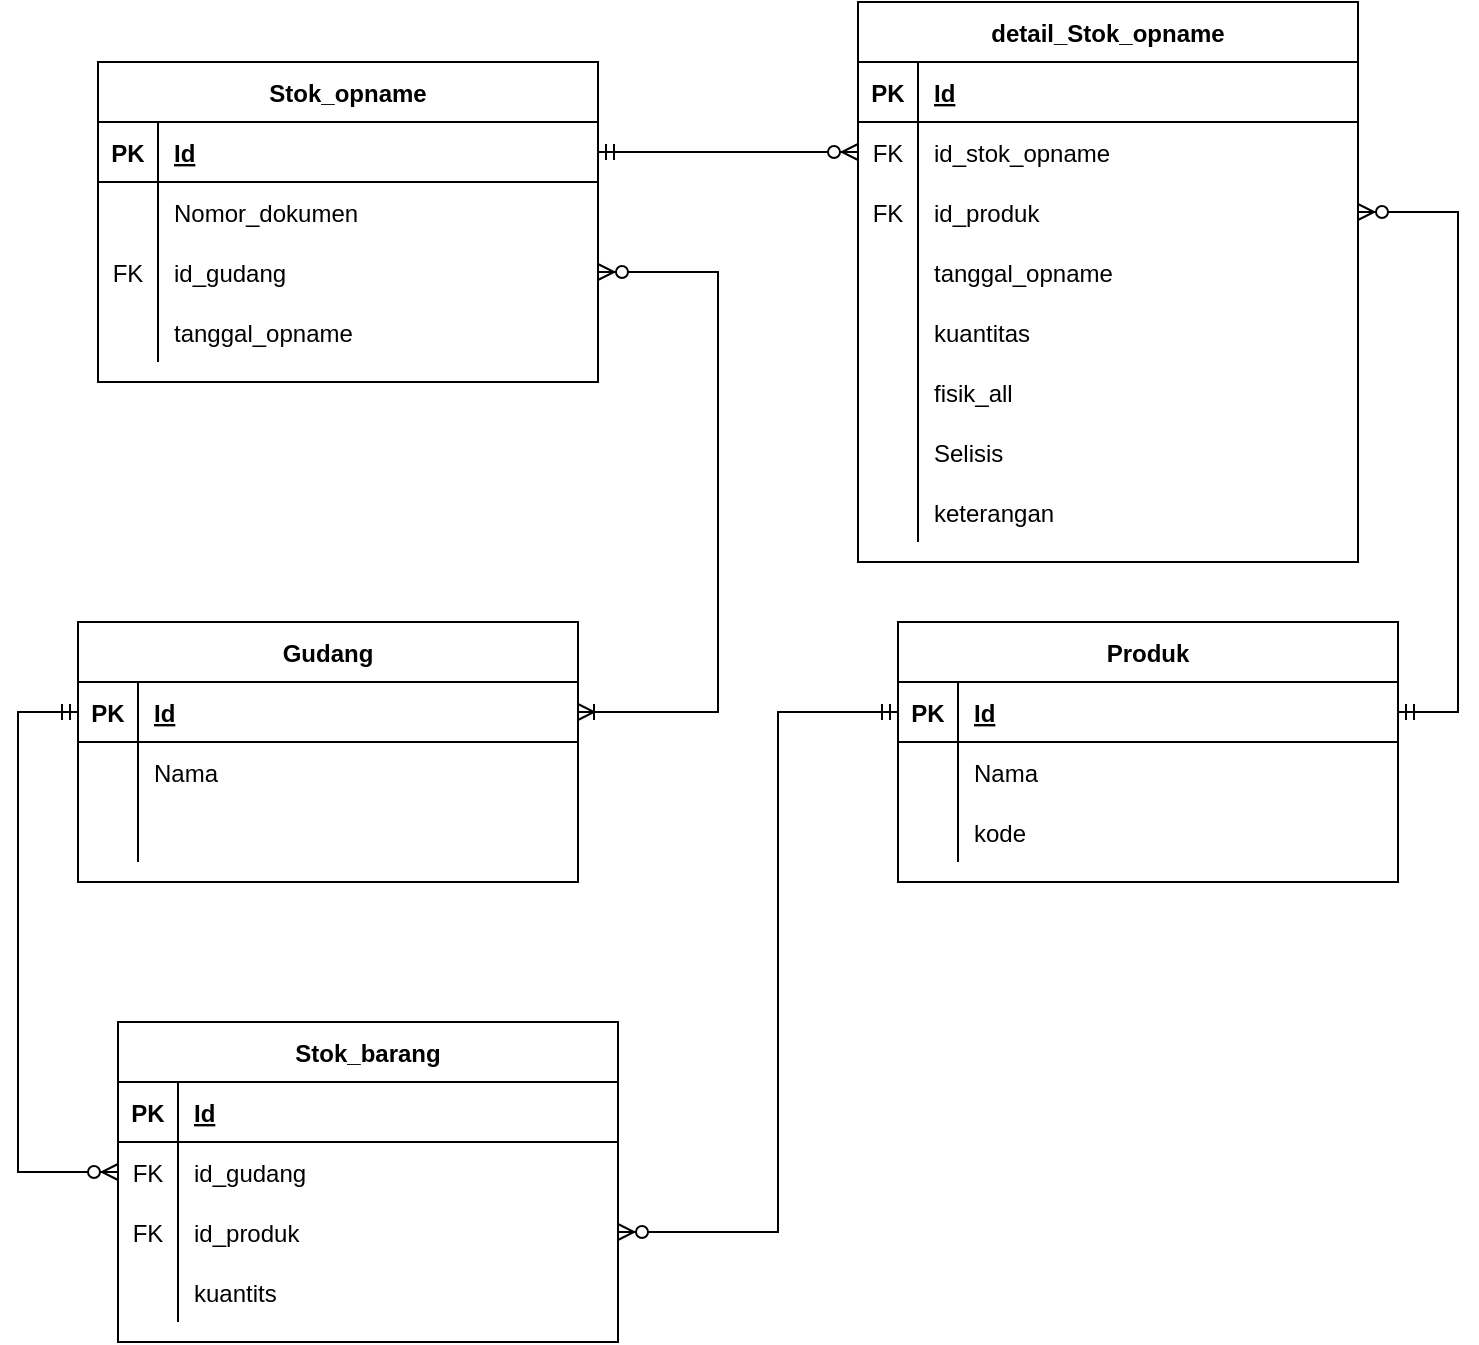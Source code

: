 <mxfile version="24.7.7">
  <diagram id="R2lEEEUBdFMjLlhIrx00" name="Page-1">
    <mxGraphModel dx="1257" dy="1720" grid="1" gridSize="10" guides="1" tooltips="1" connect="1" arrows="1" fold="1" page="1" pageScale="1" pageWidth="850" pageHeight="1100" math="0" shadow="0" extFonts="Permanent Marker^https://fonts.googleapis.com/css?family=Permanent+Marker">
      <root>
        <mxCell id="0" />
        <mxCell id="1" parent="0" />
        <mxCell id="C-vyLk0tnHw3VtMMgP7b-23" value="Gudang" style="shape=table;startSize=30;container=1;collapsible=1;childLayout=tableLayout;fixedRows=1;rowLines=0;fontStyle=1;align=center;resizeLast=1;" parent="1" vertex="1">
          <mxGeometry x="90" y="120" width="250" height="130" as="geometry" />
        </mxCell>
        <mxCell id="C-vyLk0tnHw3VtMMgP7b-24" value="" style="shape=partialRectangle;collapsible=0;dropTarget=0;pointerEvents=0;fillColor=none;points=[[0,0.5],[1,0.5]];portConstraint=eastwest;top=0;left=0;right=0;bottom=1;" parent="C-vyLk0tnHw3VtMMgP7b-23" vertex="1">
          <mxGeometry y="30" width="250" height="30" as="geometry" />
        </mxCell>
        <mxCell id="C-vyLk0tnHw3VtMMgP7b-25" value="PK" style="shape=partialRectangle;overflow=hidden;connectable=0;fillColor=none;top=0;left=0;bottom=0;right=0;fontStyle=1;" parent="C-vyLk0tnHw3VtMMgP7b-24" vertex="1">
          <mxGeometry width="30" height="30" as="geometry">
            <mxRectangle width="30" height="30" as="alternateBounds" />
          </mxGeometry>
        </mxCell>
        <mxCell id="C-vyLk0tnHw3VtMMgP7b-26" value="Id" style="shape=partialRectangle;overflow=hidden;connectable=0;fillColor=none;top=0;left=0;bottom=0;right=0;align=left;spacingLeft=6;fontStyle=5;" parent="C-vyLk0tnHw3VtMMgP7b-24" vertex="1">
          <mxGeometry x="30" width="220" height="30" as="geometry">
            <mxRectangle width="220" height="30" as="alternateBounds" />
          </mxGeometry>
        </mxCell>
        <mxCell id="C-vyLk0tnHw3VtMMgP7b-27" value="" style="shape=partialRectangle;collapsible=0;dropTarget=0;pointerEvents=0;fillColor=none;points=[[0,0.5],[1,0.5]];portConstraint=eastwest;top=0;left=0;right=0;bottom=0;" parent="C-vyLk0tnHw3VtMMgP7b-23" vertex="1">
          <mxGeometry y="60" width="250" height="30" as="geometry" />
        </mxCell>
        <mxCell id="C-vyLk0tnHw3VtMMgP7b-28" value="" style="shape=partialRectangle;overflow=hidden;connectable=0;fillColor=none;top=0;left=0;bottom=0;right=0;" parent="C-vyLk0tnHw3VtMMgP7b-27" vertex="1">
          <mxGeometry width="30" height="30" as="geometry">
            <mxRectangle width="30" height="30" as="alternateBounds" />
          </mxGeometry>
        </mxCell>
        <mxCell id="C-vyLk0tnHw3VtMMgP7b-29" value="Nama" style="shape=partialRectangle;overflow=hidden;connectable=0;fillColor=none;top=0;left=0;bottom=0;right=0;align=left;spacingLeft=6;" parent="C-vyLk0tnHw3VtMMgP7b-27" vertex="1">
          <mxGeometry x="30" width="220" height="30" as="geometry">
            <mxRectangle width="220" height="30" as="alternateBounds" />
          </mxGeometry>
        </mxCell>
        <mxCell id="f6htl8Hba9WtBbeBFPID-1" style="shape=partialRectangle;collapsible=0;dropTarget=0;pointerEvents=0;fillColor=none;points=[[0,0.5],[1,0.5]];portConstraint=eastwest;top=0;left=0;right=0;bottom=0;" vertex="1" parent="C-vyLk0tnHw3VtMMgP7b-23">
          <mxGeometry y="90" width="250" height="30" as="geometry" />
        </mxCell>
        <mxCell id="f6htl8Hba9WtBbeBFPID-2" style="shape=partialRectangle;overflow=hidden;connectable=0;fillColor=none;top=0;left=0;bottom=0;right=0;" vertex="1" parent="f6htl8Hba9WtBbeBFPID-1">
          <mxGeometry width="30" height="30" as="geometry">
            <mxRectangle width="30" height="30" as="alternateBounds" />
          </mxGeometry>
        </mxCell>
        <mxCell id="f6htl8Hba9WtBbeBFPID-3" style="shape=partialRectangle;overflow=hidden;connectable=0;fillColor=none;top=0;left=0;bottom=0;right=0;align=left;spacingLeft=6;" vertex="1" parent="f6htl8Hba9WtBbeBFPID-1">
          <mxGeometry x="30" width="220" height="30" as="geometry">
            <mxRectangle width="220" height="30" as="alternateBounds" />
          </mxGeometry>
        </mxCell>
        <mxCell id="f6htl8Hba9WtBbeBFPID-4" value="Produk" style="shape=table;startSize=30;container=1;collapsible=1;childLayout=tableLayout;fixedRows=1;rowLines=0;fontStyle=1;align=center;resizeLast=1;" vertex="1" parent="1">
          <mxGeometry x="500" y="120" width="250" height="130" as="geometry" />
        </mxCell>
        <mxCell id="f6htl8Hba9WtBbeBFPID-5" value="" style="shape=partialRectangle;collapsible=0;dropTarget=0;pointerEvents=0;fillColor=none;points=[[0,0.5],[1,0.5]];portConstraint=eastwest;top=0;left=0;right=0;bottom=1;" vertex="1" parent="f6htl8Hba9WtBbeBFPID-4">
          <mxGeometry y="30" width="250" height="30" as="geometry" />
        </mxCell>
        <mxCell id="f6htl8Hba9WtBbeBFPID-6" value="PK" style="shape=partialRectangle;overflow=hidden;connectable=0;fillColor=none;top=0;left=0;bottom=0;right=0;fontStyle=1;" vertex="1" parent="f6htl8Hba9WtBbeBFPID-5">
          <mxGeometry width="30" height="30" as="geometry">
            <mxRectangle width="30" height="30" as="alternateBounds" />
          </mxGeometry>
        </mxCell>
        <mxCell id="f6htl8Hba9WtBbeBFPID-7" value="Id" style="shape=partialRectangle;overflow=hidden;connectable=0;fillColor=none;top=0;left=0;bottom=0;right=0;align=left;spacingLeft=6;fontStyle=5;" vertex="1" parent="f6htl8Hba9WtBbeBFPID-5">
          <mxGeometry x="30" width="220" height="30" as="geometry">
            <mxRectangle width="220" height="30" as="alternateBounds" />
          </mxGeometry>
        </mxCell>
        <mxCell id="f6htl8Hba9WtBbeBFPID-8" value="" style="shape=partialRectangle;collapsible=0;dropTarget=0;pointerEvents=0;fillColor=none;points=[[0,0.5],[1,0.5]];portConstraint=eastwest;top=0;left=0;right=0;bottom=0;" vertex="1" parent="f6htl8Hba9WtBbeBFPID-4">
          <mxGeometry y="60" width="250" height="30" as="geometry" />
        </mxCell>
        <mxCell id="f6htl8Hba9WtBbeBFPID-9" value="" style="shape=partialRectangle;overflow=hidden;connectable=0;fillColor=none;top=0;left=0;bottom=0;right=0;" vertex="1" parent="f6htl8Hba9WtBbeBFPID-8">
          <mxGeometry width="30" height="30" as="geometry">
            <mxRectangle width="30" height="30" as="alternateBounds" />
          </mxGeometry>
        </mxCell>
        <mxCell id="f6htl8Hba9WtBbeBFPID-10" value="Nama" style="shape=partialRectangle;overflow=hidden;connectable=0;fillColor=none;top=0;left=0;bottom=0;right=0;align=left;spacingLeft=6;" vertex="1" parent="f6htl8Hba9WtBbeBFPID-8">
          <mxGeometry x="30" width="220" height="30" as="geometry">
            <mxRectangle width="220" height="30" as="alternateBounds" />
          </mxGeometry>
        </mxCell>
        <mxCell id="f6htl8Hba9WtBbeBFPID-11" style="shape=partialRectangle;collapsible=0;dropTarget=0;pointerEvents=0;fillColor=none;points=[[0,0.5],[1,0.5]];portConstraint=eastwest;top=0;left=0;right=0;bottom=0;" vertex="1" parent="f6htl8Hba9WtBbeBFPID-4">
          <mxGeometry y="90" width="250" height="30" as="geometry" />
        </mxCell>
        <mxCell id="f6htl8Hba9WtBbeBFPID-12" style="shape=partialRectangle;overflow=hidden;connectable=0;fillColor=none;top=0;left=0;bottom=0;right=0;" vertex="1" parent="f6htl8Hba9WtBbeBFPID-11">
          <mxGeometry width="30" height="30" as="geometry">
            <mxRectangle width="30" height="30" as="alternateBounds" />
          </mxGeometry>
        </mxCell>
        <mxCell id="f6htl8Hba9WtBbeBFPID-13" value="kode" style="shape=partialRectangle;overflow=hidden;connectable=0;fillColor=none;top=0;left=0;bottom=0;right=0;align=left;spacingLeft=6;" vertex="1" parent="f6htl8Hba9WtBbeBFPID-11">
          <mxGeometry x="30" width="220" height="30" as="geometry">
            <mxRectangle width="220" height="30" as="alternateBounds" />
          </mxGeometry>
        </mxCell>
        <mxCell id="f6htl8Hba9WtBbeBFPID-14" value="Stok_barang" style="shape=table;startSize=30;container=1;collapsible=1;childLayout=tableLayout;fixedRows=1;rowLines=0;fontStyle=1;align=center;resizeLast=1;" vertex="1" parent="1">
          <mxGeometry x="110" y="320" width="250" height="160" as="geometry" />
        </mxCell>
        <mxCell id="f6htl8Hba9WtBbeBFPID-15" value="" style="shape=partialRectangle;collapsible=0;dropTarget=0;pointerEvents=0;fillColor=none;points=[[0,0.5],[1,0.5]];portConstraint=eastwest;top=0;left=0;right=0;bottom=1;" vertex="1" parent="f6htl8Hba9WtBbeBFPID-14">
          <mxGeometry y="30" width="250" height="30" as="geometry" />
        </mxCell>
        <mxCell id="f6htl8Hba9WtBbeBFPID-16" value="PK" style="shape=partialRectangle;overflow=hidden;connectable=0;fillColor=none;top=0;left=0;bottom=0;right=0;fontStyle=1;" vertex="1" parent="f6htl8Hba9WtBbeBFPID-15">
          <mxGeometry width="30" height="30" as="geometry">
            <mxRectangle width="30" height="30" as="alternateBounds" />
          </mxGeometry>
        </mxCell>
        <mxCell id="f6htl8Hba9WtBbeBFPID-17" value="Id" style="shape=partialRectangle;overflow=hidden;connectable=0;fillColor=none;top=0;left=0;bottom=0;right=0;align=left;spacingLeft=6;fontStyle=5;" vertex="1" parent="f6htl8Hba9WtBbeBFPID-15">
          <mxGeometry x="30" width="220" height="30" as="geometry">
            <mxRectangle width="220" height="30" as="alternateBounds" />
          </mxGeometry>
        </mxCell>
        <mxCell id="f6htl8Hba9WtBbeBFPID-18" value="" style="shape=partialRectangle;collapsible=0;dropTarget=0;pointerEvents=0;fillColor=none;points=[[0,0.5],[1,0.5]];portConstraint=eastwest;top=0;left=0;right=0;bottom=0;" vertex="1" parent="f6htl8Hba9WtBbeBFPID-14">
          <mxGeometry y="60" width="250" height="30" as="geometry" />
        </mxCell>
        <mxCell id="f6htl8Hba9WtBbeBFPID-19" value="FK" style="shape=partialRectangle;overflow=hidden;connectable=0;fillColor=none;top=0;left=0;bottom=0;right=0;" vertex="1" parent="f6htl8Hba9WtBbeBFPID-18">
          <mxGeometry width="30" height="30" as="geometry">
            <mxRectangle width="30" height="30" as="alternateBounds" />
          </mxGeometry>
        </mxCell>
        <mxCell id="f6htl8Hba9WtBbeBFPID-20" value="id_gudang" style="shape=partialRectangle;overflow=hidden;connectable=0;fillColor=none;top=0;left=0;bottom=0;right=0;align=left;spacingLeft=6;" vertex="1" parent="f6htl8Hba9WtBbeBFPID-18">
          <mxGeometry x="30" width="220" height="30" as="geometry">
            <mxRectangle width="220" height="30" as="alternateBounds" />
          </mxGeometry>
        </mxCell>
        <mxCell id="f6htl8Hba9WtBbeBFPID-21" style="shape=partialRectangle;collapsible=0;dropTarget=0;pointerEvents=0;fillColor=none;points=[[0,0.5],[1,0.5]];portConstraint=eastwest;top=0;left=0;right=0;bottom=0;" vertex="1" parent="f6htl8Hba9WtBbeBFPID-14">
          <mxGeometry y="90" width="250" height="30" as="geometry" />
        </mxCell>
        <mxCell id="f6htl8Hba9WtBbeBFPID-22" value="FK" style="shape=partialRectangle;overflow=hidden;connectable=0;fillColor=none;top=0;left=0;bottom=0;right=0;" vertex="1" parent="f6htl8Hba9WtBbeBFPID-21">
          <mxGeometry width="30" height="30" as="geometry">
            <mxRectangle width="30" height="30" as="alternateBounds" />
          </mxGeometry>
        </mxCell>
        <mxCell id="f6htl8Hba9WtBbeBFPID-23" value="id_produk" style="shape=partialRectangle;overflow=hidden;connectable=0;fillColor=none;top=0;left=0;bottom=0;right=0;align=left;spacingLeft=6;" vertex="1" parent="f6htl8Hba9WtBbeBFPID-21">
          <mxGeometry x="30" width="220" height="30" as="geometry">
            <mxRectangle width="220" height="30" as="alternateBounds" />
          </mxGeometry>
        </mxCell>
        <mxCell id="f6htl8Hba9WtBbeBFPID-24" style="shape=partialRectangle;collapsible=0;dropTarget=0;pointerEvents=0;fillColor=none;points=[[0,0.5],[1,0.5]];portConstraint=eastwest;top=0;left=0;right=0;bottom=0;" vertex="1" parent="f6htl8Hba9WtBbeBFPID-14">
          <mxGeometry y="120" width="250" height="30" as="geometry" />
        </mxCell>
        <mxCell id="f6htl8Hba9WtBbeBFPID-25" style="shape=partialRectangle;overflow=hidden;connectable=0;fillColor=none;top=0;left=0;bottom=0;right=0;" vertex="1" parent="f6htl8Hba9WtBbeBFPID-24">
          <mxGeometry width="30" height="30" as="geometry">
            <mxRectangle width="30" height="30" as="alternateBounds" />
          </mxGeometry>
        </mxCell>
        <mxCell id="f6htl8Hba9WtBbeBFPID-26" value="kuantits" style="shape=partialRectangle;overflow=hidden;connectable=0;fillColor=none;top=0;left=0;bottom=0;right=0;align=left;spacingLeft=6;" vertex="1" parent="f6htl8Hba9WtBbeBFPID-24">
          <mxGeometry x="30" width="220" height="30" as="geometry">
            <mxRectangle width="220" height="30" as="alternateBounds" />
          </mxGeometry>
        </mxCell>
        <mxCell id="f6htl8Hba9WtBbeBFPID-27" value="Stok_opname" style="shape=table;startSize=30;container=1;collapsible=1;childLayout=tableLayout;fixedRows=1;rowLines=0;fontStyle=1;align=center;resizeLast=1;" vertex="1" parent="1">
          <mxGeometry x="100" y="-160" width="250" height="160" as="geometry" />
        </mxCell>
        <mxCell id="f6htl8Hba9WtBbeBFPID-28" value="" style="shape=partialRectangle;collapsible=0;dropTarget=0;pointerEvents=0;fillColor=none;points=[[0,0.5],[1,0.5]];portConstraint=eastwest;top=0;left=0;right=0;bottom=1;" vertex="1" parent="f6htl8Hba9WtBbeBFPID-27">
          <mxGeometry y="30" width="250" height="30" as="geometry" />
        </mxCell>
        <mxCell id="f6htl8Hba9WtBbeBFPID-29" value="PK" style="shape=partialRectangle;overflow=hidden;connectable=0;fillColor=none;top=0;left=0;bottom=0;right=0;fontStyle=1;" vertex="1" parent="f6htl8Hba9WtBbeBFPID-28">
          <mxGeometry width="30" height="30" as="geometry">
            <mxRectangle width="30" height="30" as="alternateBounds" />
          </mxGeometry>
        </mxCell>
        <mxCell id="f6htl8Hba9WtBbeBFPID-30" value="Id" style="shape=partialRectangle;overflow=hidden;connectable=0;fillColor=none;top=0;left=0;bottom=0;right=0;align=left;spacingLeft=6;fontStyle=5;" vertex="1" parent="f6htl8Hba9WtBbeBFPID-28">
          <mxGeometry x="30" width="220" height="30" as="geometry">
            <mxRectangle width="220" height="30" as="alternateBounds" />
          </mxGeometry>
        </mxCell>
        <mxCell id="f6htl8Hba9WtBbeBFPID-31" value="" style="shape=partialRectangle;collapsible=0;dropTarget=0;pointerEvents=0;fillColor=none;points=[[0,0.5],[1,0.5]];portConstraint=eastwest;top=0;left=0;right=0;bottom=0;" vertex="1" parent="f6htl8Hba9WtBbeBFPID-27">
          <mxGeometry y="60" width="250" height="30" as="geometry" />
        </mxCell>
        <mxCell id="f6htl8Hba9WtBbeBFPID-32" value="" style="shape=partialRectangle;overflow=hidden;connectable=0;fillColor=none;top=0;left=0;bottom=0;right=0;" vertex="1" parent="f6htl8Hba9WtBbeBFPID-31">
          <mxGeometry width="30" height="30" as="geometry">
            <mxRectangle width="30" height="30" as="alternateBounds" />
          </mxGeometry>
        </mxCell>
        <mxCell id="f6htl8Hba9WtBbeBFPID-33" value="Nomor_dokumen" style="shape=partialRectangle;overflow=hidden;connectable=0;fillColor=none;top=0;left=0;bottom=0;right=0;align=left;spacingLeft=6;" vertex="1" parent="f6htl8Hba9WtBbeBFPID-31">
          <mxGeometry x="30" width="220" height="30" as="geometry">
            <mxRectangle width="220" height="30" as="alternateBounds" />
          </mxGeometry>
        </mxCell>
        <mxCell id="f6htl8Hba9WtBbeBFPID-34" style="shape=partialRectangle;collapsible=0;dropTarget=0;pointerEvents=0;fillColor=none;points=[[0,0.5],[1,0.5]];portConstraint=eastwest;top=0;left=0;right=0;bottom=0;" vertex="1" parent="f6htl8Hba9WtBbeBFPID-27">
          <mxGeometry y="90" width="250" height="30" as="geometry" />
        </mxCell>
        <mxCell id="f6htl8Hba9WtBbeBFPID-35" value="FK" style="shape=partialRectangle;overflow=hidden;connectable=0;fillColor=none;top=0;left=0;bottom=0;right=0;" vertex="1" parent="f6htl8Hba9WtBbeBFPID-34">
          <mxGeometry width="30" height="30" as="geometry">
            <mxRectangle width="30" height="30" as="alternateBounds" />
          </mxGeometry>
        </mxCell>
        <mxCell id="f6htl8Hba9WtBbeBFPID-36" value="id_gudang" style="shape=partialRectangle;overflow=hidden;connectable=0;fillColor=none;top=0;left=0;bottom=0;right=0;align=left;spacingLeft=6;" vertex="1" parent="f6htl8Hba9WtBbeBFPID-34">
          <mxGeometry x="30" width="220" height="30" as="geometry">
            <mxRectangle width="220" height="30" as="alternateBounds" />
          </mxGeometry>
        </mxCell>
        <mxCell id="f6htl8Hba9WtBbeBFPID-37" style="shape=partialRectangle;collapsible=0;dropTarget=0;pointerEvents=0;fillColor=none;points=[[0,0.5],[1,0.5]];portConstraint=eastwest;top=0;left=0;right=0;bottom=0;" vertex="1" parent="f6htl8Hba9WtBbeBFPID-27">
          <mxGeometry y="120" width="250" height="30" as="geometry" />
        </mxCell>
        <mxCell id="f6htl8Hba9WtBbeBFPID-38" style="shape=partialRectangle;overflow=hidden;connectable=0;fillColor=none;top=0;left=0;bottom=0;right=0;" vertex="1" parent="f6htl8Hba9WtBbeBFPID-37">
          <mxGeometry width="30" height="30" as="geometry">
            <mxRectangle width="30" height="30" as="alternateBounds" />
          </mxGeometry>
        </mxCell>
        <mxCell id="f6htl8Hba9WtBbeBFPID-39" value="tanggal_opname" style="shape=partialRectangle;overflow=hidden;connectable=0;fillColor=none;top=0;left=0;bottom=0;right=0;align=left;spacingLeft=6;" vertex="1" parent="f6htl8Hba9WtBbeBFPID-37">
          <mxGeometry x="30" width="220" height="30" as="geometry">
            <mxRectangle width="220" height="30" as="alternateBounds" />
          </mxGeometry>
        </mxCell>
        <mxCell id="f6htl8Hba9WtBbeBFPID-40" value="detail_Stok_opname" style="shape=table;startSize=30;container=1;collapsible=1;childLayout=tableLayout;fixedRows=1;rowLines=0;fontStyle=1;align=center;resizeLast=1;" vertex="1" parent="1">
          <mxGeometry x="480" y="-190" width="250" height="280" as="geometry" />
        </mxCell>
        <mxCell id="f6htl8Hba9WtBbeBFPID-41" value="" style="shape=partialRectangle;collapsible=0;dropTarget=0;pointerEvents=0;fillColor=none;points=[[0,0.5],[1,0.5]];portConstraint=eastwest;top=0;left=0;right=0;bottom=1;" vertex="1" parent="f6htl8Hba9WtBbeBFPID-40">
          <mxGeometry y="30" width="250" height="30" as="geometry" />
        </mxCell>
        <mxCell id="f6htl8Hba9WtBbeBFPID-42" value="PK" style="shape=partialRectangle;overflow=hidden;connectable=0;fillColor=none;top=0;left=0;bottom=0;right=0;fontStyle=1;" vertex="1" parent="f6htl8Hba9WtBbeBFPID-41">
          <mxGeometry width="30" height="30" as="geometry">
            <mxRectangle width="30" height="30" as="alternateBounds" />
          </mxGeometry>
        </mxCell>
        <mxCell id="f6htl8Hba9WtBbeBFPID-43" value="Id" style="shape=partialRectangle;overflow=hidden;connectable=0;fillColor=none;top=0;left=0;bottom=0;right=0;align=left;spacingLeft=6;fontStyle=5;" vertex="1" parent="f6htl8Hba9WtBbeBFPID-41">
          <mxGeometry x="30" width="220" height="30" as="geometry">
            <mxRectangle width="220" height="30" as="alternateBounds" />
          </mxGeometry>
        </mxCell>
        <mxCell id="f6htl8Hba9WtBbeBFPID-44" value="" style="shape=partialRectangle;collapsible=0;dropTarget=0;pointerEvents=0;fillColor=none;points=[[0,0.5],[1,0.5]];portConstraint=eastwest;top=0;left=0;right=0;bottom=0;" vertex="1" parent="f6htl8Hba9WtBbeBFPID-40">
          <mxGeometry y="60" width="250" height="30" as="geometry" />
        </mxCell>
        <mxCell id="f6htl8Hba9WtBbeBFPID-45" value="FK" style="shape=partialRectangle;overflow=hidden;connectable=0;fillColor=none;top=0;left=0;bottom=0;right=0;" vertex="1" parent="f6htl8Hba9WtBbeBFPID-44">
          <mxGeometry width="30" height="30" as="geometry">
            <mxRectangle width="30" height="30" as="alternateBounds" />
          </mxGeometry>
        </mxCell>
        <mxCell id="f6htl8Hba9WtBbeBFPID-46" value="id_stok_opname" style="shape=partialRectangle;overflow=hidden;connectable=0;fillColor=none;top=0;left=0;bottom=0;right=0;align=left;spacingLeft=6;" vertex="1" parent="f6htl8Hba9WtBbeBFPID-44">
          <mxGeometry x="30" width="220" height="30" as="geometry">
            <mxRectangle width="220" height="30" as="alternateBounds" />
          </mxGeometry>
        </mxCell>
        <mxCell id="f6htl8Hba9WtBbeBFPID-47" style="shape=partialRectangle;collapsible=0;dropTarget=0;pointerEvents=0;fillColor=none;points=[[0,0.5],[1,0.5]];portConstraint=eastwest;top=0;left=0;right=0;bottom=0;" vertex="1" parent="f6htl8Hba9WtBbeBFPID-40">
          <mxGeometry y="90" width="250" height="30" as="geometry" />
        </mxCell>
        <mxCell id="f6htl8Hba9WtBbeBFPID-48" value="FK" style="shape=partialRectangle;overflow=hidden;connectable=0;fillColor=none;top=0;left=0;bottom=0;right=0;" vertex="1" parent="f6htl8Hba9WtBbeBFPID-47">
          <mxGeometry width="30" height="30" as="geometry">
            <mxRectangle width="30" height="30" as="alternateBounds" />
          </mxGeometry>
        </mxCell>
        <mxCell id="f6htl8Hba9WtBbeBFPID-49" value="id_produk" style="shape=partialRectangle;overflow=hidden;connectable=0;fillColor=none;top=0;left=0;bottom=0;right=0;align=left;spacingLeft=6;" vertex="1" parent="f6htl8Hba9WtBbeBFPID-47">
          <mxGeometry x="30" width="220" height="30" as="geometry">
            <mxRectangle width="220" height="30" as="alternateBounds" />
          </mxGeometry>
        </mxCell>
        <mxCell id="f6htl8Hba9WtBbeBFPID-50" style="shape=partialRectangle;collapsible=0;dropTarget=0;pointerEvents=0;fillColor=none;points=[[0,0.5],[1,0.5]];portConstraint=eastwest;top=0;left=0;right=0;bottom=0;" vertex="1" parent="f6htl8Hba9WtBbeBFPID-40">
          <mxGeometry y="120" width="250" height="30" as="geometry" />
        </mxCell>
        <mxCell id="f6htl8Hba9WtBbeBFPID-51" style="shape=partialRectangle;overflow=hidden;connectable=0;fillColor=none;top=0;left=0;bottom=0;right=0;" vertex="1" parent="f6htl8Hba9WtBbeBFPID-50">
          <mxGeometry width="30" height="30" as="geometry">
            <mxRectangle width="30" height="30" as="alternateBounds" />
          </mxGeometry>
        </mxCell>
        <mxCell id="f6htl8Hba9WtBbeBFPID-52" value="tanggal_opname" style="shape=partialRectangle;overflow=hidden;connectable=0;fillColor=none;top=0;left=0;bottom=0;right=0;align=left;spacingLeft=6;" vertex="1" parent="f6htl8Hba9WtBbeBFPID-50">
          <mxGeometry x="30" width="220" height="30" as="geometry">
            <mxRectangle width="220" height="30" as="alternateBounds" />
          </mxGeometry>
        </mxCell>
        <mxCell id="f6htl8Hba9WtBbeBFPID-53" style="shape=partialRectangle;collapsible=0;dropTarget=0;pointerEvents=0;fillColor=none;points=[[0,0.5],[1,0.5]];portConstraint=eastwest;top=0;left=0;right=0;bottom=0;" vertex="1" parent="f6htl8Hba9WtBbeBFPID-40">
          <mxGeometry y="150" width="250" height="30" as="geometry" />
        </mxCell>
        <mxCell id="f6htl8Hba9WtBbeBFPID-54" style="shape=partialRectangle;overflow=hidden;connectable=0;fillColor=none;top=0;left=0;bottom=0;right=0;" vertex="1" parent="f6htl8Hba9WtBbeBFPID-53">
          <mxGeometry width="30" height="30" as="geometry">
            <mxRectangle width="30" height="30" as="alternateBounds" />
          </mxGeometry>
        </mxCell>
        <mxCell id="f6htl8Hba9WtBbeBFPID-55" value="kuantitas" style="shape=partialRectangle;overflow=hidden;connectable=0;fillColor=none;top=0;left=0;bottom=0;right=0;align=left;spacingLeft=6;" vertex="1" parent="f6htl8Hba9WtBbeBFPID-53">
          <mxGeometry x="30" width="220" height="30" as="geometry">
            <mxRectangle width="220" height="30" as="alternateBounds" />
          </mxGeometry>
        </mxCell>
        <mxCell id="f6htl8Hba9WtBbeBFPID-56" style="shape=partialRectangle;collapsible=0;dropTarget=0;pointerEvents=0;fillColor=none;points=[[0,0.5],[1,0.5]];portConstraint=eastwest;top=0;left=0;right=0;bottom=0;" vertex="1" parent="f6htl8Hba9WtBbeBFPID-40">
          <mxGeometry y="180" width="250" height="30" as="geometry" />
        </mxCell>
        <mxCell id="f6htl8Hba9WtBbeBFPID-57" style="shape=partialRectangle;overflow=hidden;connectable=0;fillColor=none;top=0;left=0;bottom=0;right=0;" vertex="1" parent="f6htl8Hba9WtBbeBFPID-56">
          <mxGeometry width="30" height="30" as="geometry">
            <mxRectangle width="30" height="30" as="alternateBounds" />
          </mxGeometry>
        </mxCell>
        <mxCell id="f6htl8Hba9WtBbeBFPID-58" value="fisik_all" style="shape=partialRectangle;overflow=hidden;connectable=0;fillColor=none;top=0;left=0;bottom=0;right=0;align=left;spacingLeft=6;" vertex="1" parent="f6htl8Hba9WtBbeBFPID-56">
          <mxGeometry x="30" width="220" height="30" as="geometry">
            <mxRectangle width="220" height="30" as="alternateBounds" />
          </mxGeometry>
        </mxCell>
        <mxCell id="f6htl8Hba9WtBbeBFPID-62" style="shape=partialRectangle;collapsible=0;dropTarget=0;pointerEvents=0;fillColor=none;points=[[0,0.5],[1,0.5]];portConstraint=eastwest;top=0;left=0;right=0;bottom=0;" vertex="1" parent="f6htl8Hba9WtBbeBFPID-40">
          <mxGeometry y="210" width="250" height="30" as="geometry" />
        </mxCell>
        <mxCell id="f6htl8Hba9WtBbeBFPID-63" style="shape=partialRectangle;overflow=hidden;connectable=0;fillColor=none;top=0;left=0;bottom=0;right=0;" vertex="1" parent="f6htl8Hba9WtBbeBFPID-62">
          <mxGeometry width="30" height="30" as="geometry">
            <mxRectangle width="30" height="30" as="alternateBounds" />
          </mxGeometry>
        </mxCell>
        <mxCell id="f6htl8Hba9WtBbeBFPID-64" value="Selisis" style="shape=partialRectangle;overflow=hidden;connectable=0;fillColor=none;top=0;left=0;bottom=0;right=0;align=left;spacingLeft=6;" vertex="1" parent="f6htl8Hba9WtBbeBFPID-62">
          <mxGeometry x="30" width="220" height="30" as="geometry">
            <mxRectangle width="220" height="30" as="alternateBounds" />
          </mxGeometry>
        </mxCell>
        <mxCell id="f6htl8Hba9WtBbeBFPID-59" style="shape=partialRectangle;collapsible=0;dropTarget=0;pointerEvents=0;fillColor=none;points=[[0,0.5],[1,0.5]];portConstraint=eastwest;top=0;left=0;right=0;bottom=0;" vertex="1" parent="f6htl8Hba9WtBbeBFPID-40">
          <mxGeometry y="240" width="250" height="30" as="geometry" />
        </mxCell>
        <mxCell id="f6htl8Hba9WtBbeBFPID-60" style="shape=partialRectangle;overflow=hidden;connectable=0;fillColor=none;top=0;left=0;bottom=0;right=0;" vertex="1" parent="f6htl8Hba9WtBbeBFPID-59">
          <mxGeometry width="30" height="30" as="geometry">
            <mxRectangle width="30" height="30" as="alternateBounds" />
          </mxGeometry>
        </mxCell>
        <mxCell id="f6htl8Hba9WtBbeBFPID-61" value="keterangan" style="shape=partialRectangle;overflow=hidden;connectable=0;fillColor=none;top=0;left=0;bottom=0;right=0;align=left;spacingLeft=6;" vertex="1" parent="f6htl8Hba9WtBbeBFPID-59">
          <mxGeometry x="30" width="220" height="30" as="geometry">
            <mxRectangle width="220" height="30" as="alternateBounds" />
          </mxGeometry>
        </mxCell>
        <mxCell id="f6htl8Hba9WtBbeBFPID-65" value="" style="fontSize=12;html=1;endArrow=ERzeroToMany;startArrow=ERmandOne;rounded=0;entryX=0;entryY=0.5;entryDx=0;entryDy=0;exitX=0;exitY=0.5;exitDx=0;exitDy=0;edgeStyle=elbowEdgeStyle;" edge="1" parent="1" source="C-vyLk0tnHw3VtMMgP7b-24" target="f6htl8Hba9WtBbeBFPID-18">
          <mxGeometry width="100" height="100" relative="1" as="geometry">
            <mxPoint x="60" y="160" as="sourcePoint" />
            <mxPoint x="50" y="390.0" as="targetPoint" />
            <Array as="points">
              <mxPoint x="60" y="280" />
            </Array>
          </mxGeometry>
        </mxCell>
        <mxCell id="f6htl8Hba9WtBbeBFPID-66" value="" style="fontSize=12;html=1;endArrow=ERzeroToMany;startArrow=ERmandOne;rounded=0;entryX=1;entryY=0.5;entryDx=0;entryDy=0;exitX=0;exitY=0.5;exitDx=0;exitDy=0;edgeStyle=elbowEdgeStyle;" edge="1" parent="1" source="f6htl8Hba9WtBbeBFPID-5" target="f6htl8Hba9WtBbeBFPID-21">
          <mxGeometry width="100" height="100" relative="1" as="geometry">
            <mxPoint x="130" y="175" as="sourcePoint" />
            <mxPoint x="120" y="405" as="targetPoint" />
            <Array as="points">
              <mxPoint x="440" y="290" />
            </Array>
          </mxGeometry>
        </mxCell>
        <mxCell id="f6htl8Hba9WtBbeBFPID-67" value="" style="fontSize=12;html=1;endArrow=ERzeroToMany;startArrow=ERmandOne;rounded=0;entryX=1;entryY=0.5;entryDx=0;entryDy=0;exitX=1;exitY=0.5;exitDx=0;exitDy=0;edgeStyle=elbowEdgeStyle;" edge="1" parent="1" source="f6htl8Hba9WtBbeBFPID-5" target="f6htl8Hba9WtBbeBFPID-47">
          <mxGeometry width="100" height="100" relative="1" as="geometry">
            <mxPoint x="510" y="175" as="sourcePoint" />
            <mxPoint x="370" y="435" as="targetPoint" />
            <Array as="points">
              <mxPoint x="780" y="20" />
            </Array>
          </mxGeometry>
        </mxCell>
        <mxCell id="f6htl8Hba9WtBbeBFPID-68" value="" style="fontSize=12;html=1;endArrow=ERzeroToMany;startArrow=ERmandOne;rounded=0;entryX=0;entryY=0.5;entryDx=0;entryDy=0;exitX=1;exitY=0.5;exitDx=0;exitDy=0;edgeStyle=elbowEdgeStyle;" edge="1" parent="1" source="f6htl8Hba9WtBbeBFPID-28" target="f6htl8Hba9WtBbeBFPID-44">
          <mxGeometry width="100" height="100" relative="1" as="geometry">
            <mxPoint x="760" y="175" as="sourcePoint" />
            <mxPoint x="740" y="-75" as="targetPoint" />
            <Array as="points">
              <mxPoint x="430" y="-115" />
            </Array>
          </mxGeometry>
        </mxCell>
        <mxCell id="f6htl8Hba9WtBbeBFPID-70" value="" style="edgeStyle=elbowEdgeStyle;fontSize=12;html=1;endArrow=ERoneToMany;startArrow=ERzeroToMany;rounded=0;exitX=1;exitY=0.5;exitDx=0;exitDy=0;entryX=1;entryY=0.5;entryDx=0;entryDy=0;" edge="1" parent="1" source="f6htl8Hba9WtBbeBFPID-34" target="C-vyLk0tnHw3VtMMgP7b-24">
          <mxGeometry width="100" height="100" relative="1" as="geometry">
            <mxPoint x="390" y="120" as="sourcePoint" />
            <mxPoint x="490" y="20" as="targetPoint" />
            <Array as="points">
              <mxPoint x="410" y="30" />
            </Array>
          </mxGeometry>
        </mxCell>
      </root>
    </mxGraphModel>
  </diagram>
</mxfile>
